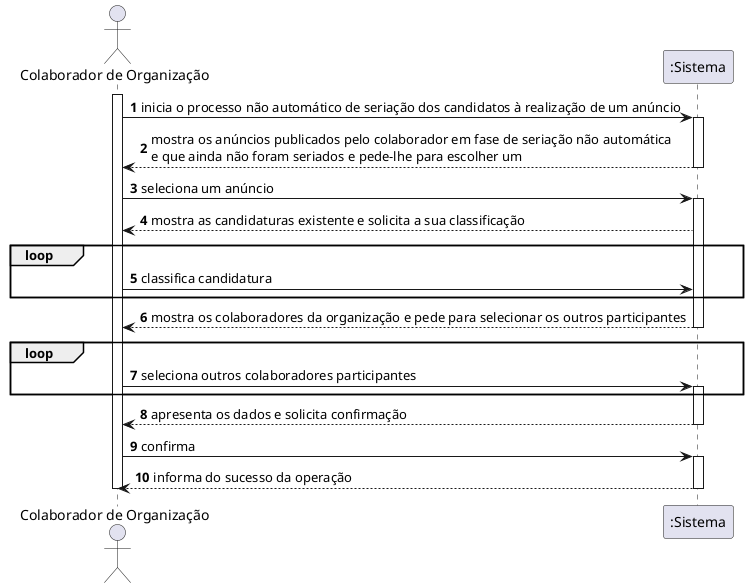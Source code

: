 @startuml
autonumber

actor "Colaborador de Organização" as COLAB

participant ":Sistema" as SIST

activate COLAB

COLAB -> SIST : inicia o processo não automático de seriação dos candidatos à realização de um anúncio
activate SIST
SIST --> COLAB : mostra os anúncios publicados pelo colaborador em fase de seriação não automática \ne que ainda não foram seriados e pede-lhe para escolher um
deactivate SIST

COLAB -> SIST : seleciona um anúncio
activate SIST

SIST --> COLAB : mostra as candidaturas existente e solicita a sua classificação
loop
COLAB -> SIST : classifica candidatura
end loop
activate SIST
SIST --> COLAB : mostra os colaboradores da organização e pede para selecionar os outros participantes
deactivate SIST

loop
COLAB -> SIST : seleciona outros colaboradores participantes
activate SIST
end loop
SIST --> COLAB : apresenta os dados e solicita confirmação
deactivate SIST

COLAB -> SIST : confirma
activate SIST
SIST --> COLAB : informa do sucesso da operação
deactivate SIST

deactivate COLAB
@enduml